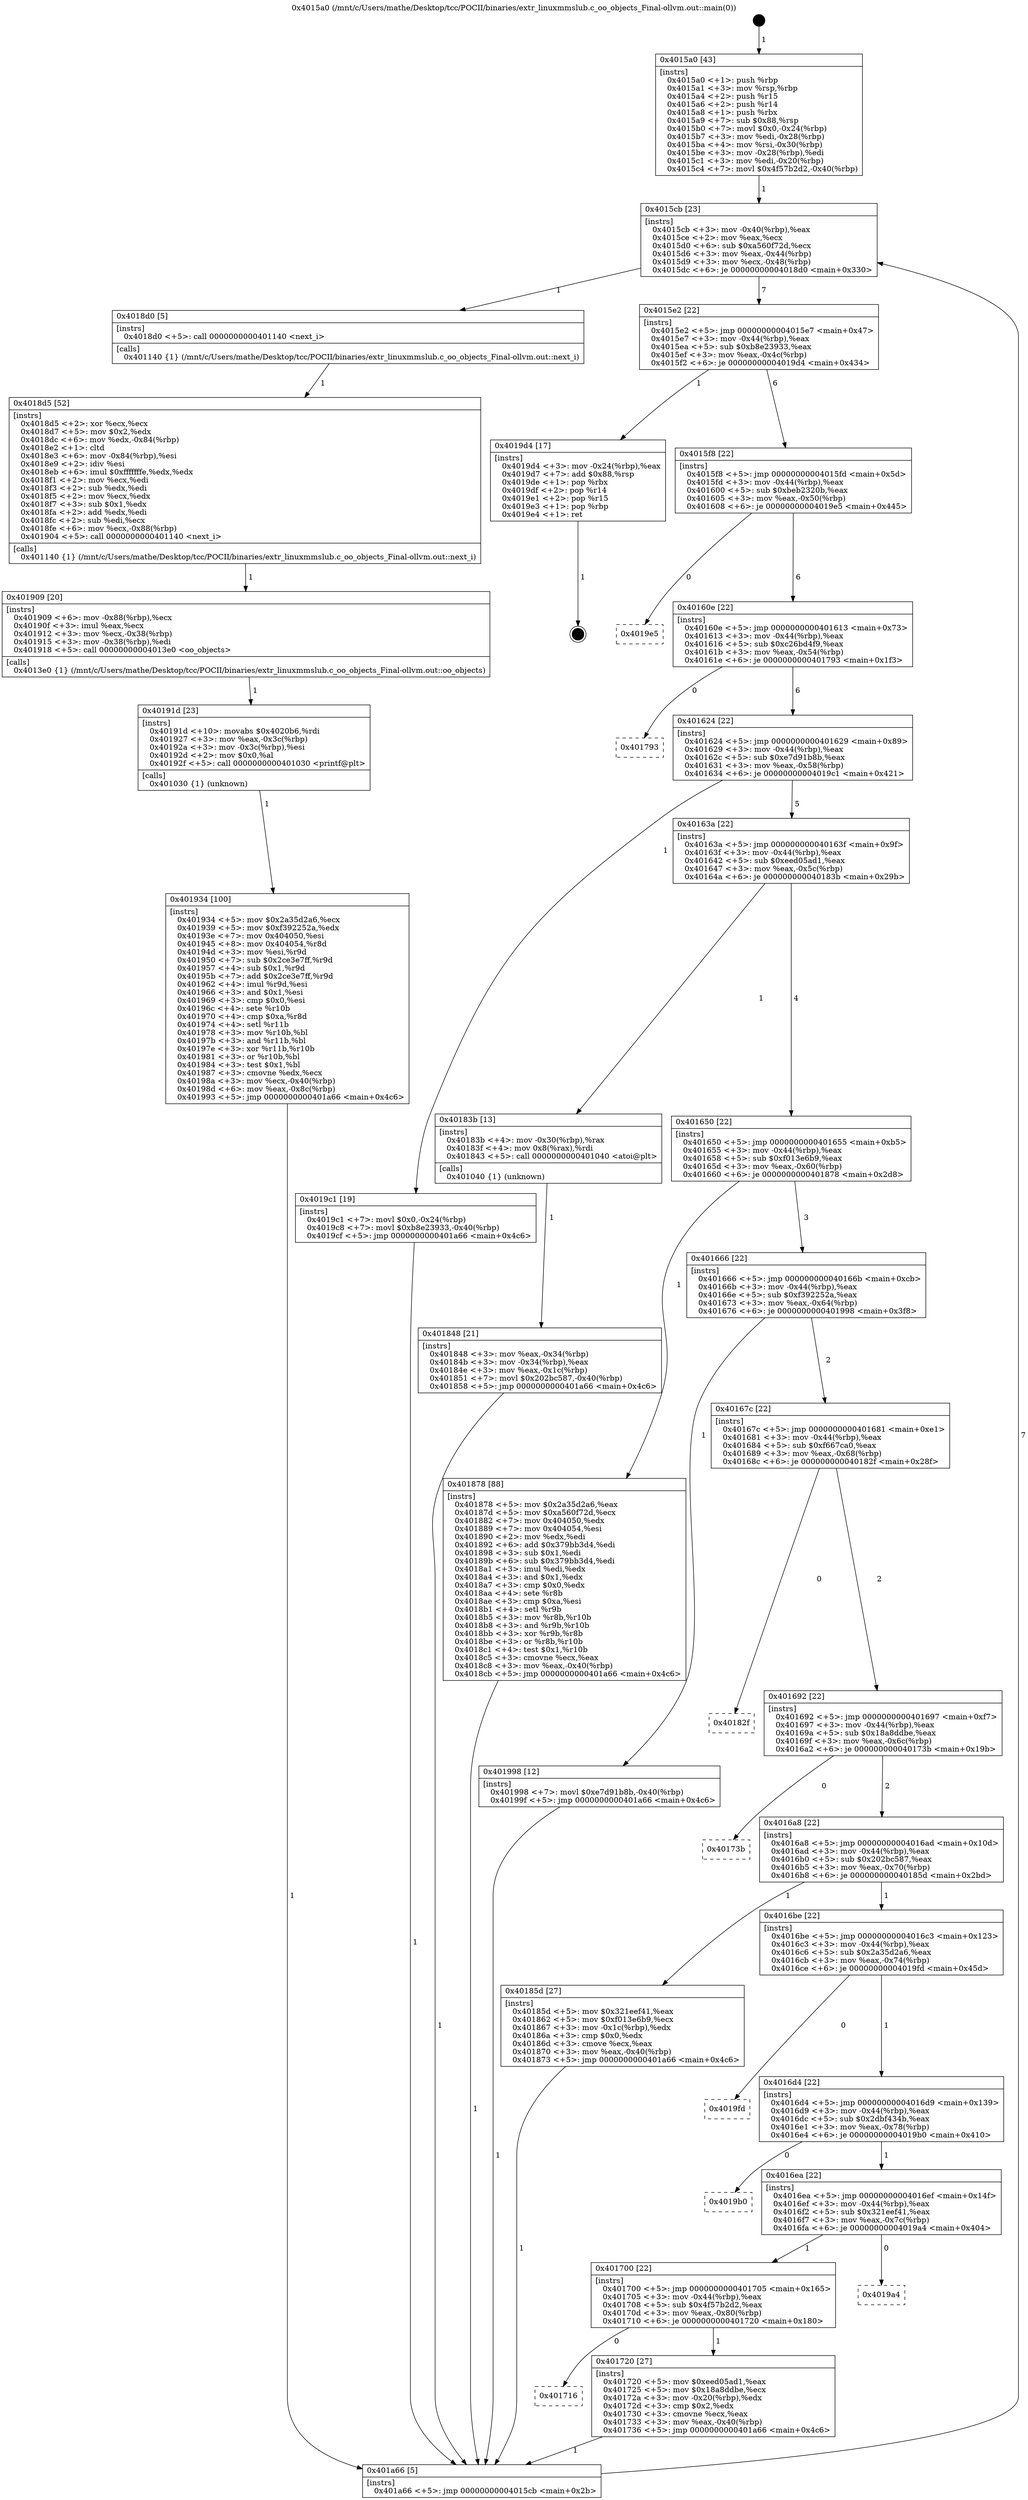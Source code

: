 digraph "0x4015a0" {
  label = "0x4015a0 (/mnt/c/Users/mathe/Desktop/tcc/POCII/binaries/extr_linuxmmslub.c_oo_objects_Final-ollvm.out::main(0))"
  labelloc = "t"
  node[shape=record]

  Entry [label="",width=0.3,height=0.3,shape=circle,fillcolor=black,style=filled]
  "0x4015cb" [label="{
     0x4015cb [23]\l
     | [instrs]\l
     &nbsp;&nbsp;0x4015cb \<+3\>: mov -0x40(%rbp),%eax\l
     &nbsp;&nbsp;0x4015ce \<+2\>: mov %eax,%ecx\l
     &nbsp;&nbsp;0x4015d0 \<+6\>: sub $0xa560f72d,%ecx\l
     &nbsp;&nbsp;0x4015d6 \<+3\>: mov %eax,-0x44(%rbp)\l
     &nbsp;&nbsp;0x4015d9 \<+3\>: mov %ecx,-0x48(%rbp)\l
     &nbsp;&nbsp;0x4015dc \<+6\>: je 00000000004018d0 \<main+0x330\>\l
  }"]
  "0x4018d0" [label="{
     0x4018d0 [5]\l
     | [instrs]\l
     &nbsp;&nbsp;0x4018d0 \<+5\>: call 0000000000401140 \<next_i\>\l
     | [calls]\l
     &nbsp;&nbsp;0x401140 \{1\} (/mnt/c/Users/mathe/Desktop/tcc/POCII/binaries/extr_linuxmmslub.c_oo_objects_Final-ollvm.out::next_i)\l
  }"]
  "0x4015e2" [label="{
     0x4015e2 [22]\l
     | [instrs]\l
     &nbsp;&nbsp;0x4015e2 \<+5\>: jmp 00000000004015e7 \<main+0x47\>\l
     &nbsp;&nbsp;0x4015e7 \<+3\>: mov -0x44(%rbp),%eax\l
     &nbsp;&nbsp;0x4015ea \<+5\>: sub $0xb8e23933,%eax\l
     &nbsp;&nbsp;0x4015ef \<+3\>: mov %eax,-0x4c(%rbp)\l
     &nbsp;&nbsp;0x4015f2 \<+6\>: je 00000000004019d4 \<main+0x434\>\l
  }"]
  Exit [label="",width=0.3,height=0.3,shape=circle,fillcolor=black,style=filled,peripheries=2]
  "0x4019d4" [label="{
     0x4019d4 [17]\l
     | [instrs]\l
     &nbsp;&nbsp;0x4019d4 \<+3\>: mov -0x24(%rbp),%eax\l
     &nbsp;&nbsp;0x4019d7 \<+7\>: add $0x88,%rsp\l
     &nbsp;&nbsp;0x4019de \<+1\>: pop %rbx\l
     &nbsp;&nbsp;0x4019df \<+2\>: pop %r14\l
     &nbsp;&nbsp;0x4019e1 \<+2\>: pop %r15\l
     &nbsp;&nbsp;0x4019e3 \<+1\>: pop %rbp\l
     &nbsp;&nbsp;0x4019e4 \<+1\>: ret\l
  }"]
  "0x4015f8" [label="{
     0x4015f8 [22]\l
     | [instrs]\l
     &nbsp;&nbsp;0x4015f8 \<+5\>: jmp 00000000004015fd \<main+0x5d\>\l
     &nbsp;&nbsp;0x4015fd \<+3\>: mov -0x44(%rbp),%eax\l
     &nbsp;&nbsp;0x401600 \<+5\>: sub $0xbeb2320b,%eax\l
     &nbsp;&nbsp;0x401605 \<+3\>: mov %eax,-0x50(%rbp)\l
     &nbsp;&nbsp;0x401608 \<+6\>: je 00000000004019e5 \<main+0x445\>\l
  }"]
  "0x401934" [label="{
     0x401934 [100]\l
     | [instrs]\l
     &nbsp;&nbsp;0x401934 \<+5\>: mov $0x2a35d2a6,%ecx\l
     &nbsp;&nbsp;0x401939 \<+5\>: mov $0xf392252a,%edx\l
     &nbsp;&nbsp;0x40193e \<+7\>: mov 0x404050,%esi\l
     &nbsp;&nbsp;0x401945 \<+8\>: mov 0x404054,%r8d\l
     &nbsp;&nbsp;0x40194d \<+3\>: mov %esi,%r9d\l
     &nbsp;&nbsp;0x401950 \<+7\>: sub $0x2ce3e7ff,%r9d\l
     &nbsp;&nbsp;0x401957 \<+4\>: sub $0x1,%r9d\l
     &nbsp;&nbsp;0x40195b \<+7\>: add $0x2ce3e7ff,%r9d\l
     &nbsp;&nbsp;0x401962 \<+4\>: imul %r9d,%esi\l
     &nbsp;&nbsp;0x401966 \<+3\>: and $0x1,%esi\l
     &nbsp;&nbsp;0x401969 \<+3\>: cmp $0x0,%esi\l
     &nbsp;&nbsp;0x40196c \<+4\>: sete %r10b\l
     &nbsp;&nbsp;0x401970 \<+4\>: cmp $0xa,%r8d\l
     &nbsp;&nbsp;0x401974 \<+4\>: setl %r11b\l
     &nbsp;&nbsp;0x401978 \<+3\>: mov %r10b,%bl\l
     &nbsp;&nbsp;0x40197b \<+3\>: and %r11b,%bl\l
     &nbsp;&nbsp;0x40197e \<+3\>: xor %r11b,%r10b\l
     &nbsp;&nbsp;0x401981 \<+3\>: or %r10b,%bl\l
     &nbsp;&nbsp;0x401984 \<+3\>: test $0x1,%bl\l
     &nbsp;&nbsp;0x401987 \<+3\>: cmovne %edx,%ecx\l
     &nbsp;&nbsp;0x40198a \<+3\>: mov %ecx,-0x40(%rbp)\l
     &nbsp;&nbsp;0x40198d \<+6\>: mov %eax,-0x8c(%rbp)\l
     &nbsp;&nbsp;0x401993 \<+5\>: jmp 0000000000401a66 \<main+0x4c6\>\l
  }"]
  "0x4019e5" [label="{
     0x4019e5\l
  }", style=dashed]
  "0x40160e" [label="{
     0x40160e [22]\l
     | [instrs]\l
     &nbsp;&nbsp;0x40160e \<+5\>: jmp 0000000000401613 \<main+0x73\>\l
     &nbsp;&nbsp;0x401613 \<+3\>: mov -0x44(%rbp),%eax\l
     &nbsp;&nbsp;0x401616 \<+5\>: sub $0xc26bd4f9,%eax\l
     &nbsp;&nbsp;0x40161b \<+3\>: mov %eax,-0x54(%rbp)\l
     &nbsp;&nbsp;0x40161e \<+6\>: je 0000000000401793 \<main+0x1f3\>\l
  }"]
  "0x40191d" [label="{
     0x40191d [23]\l
     | [instrs]\l
     &nbsp;&nbsp;0x40191d \<+10\>: movabs $0x4020b6,%rdi\l
     &nbsp;&nbsp;0x401927 \<+3\>: mov %eax,-0x3c(%rbp)\l
     &nbsp;&nbsp;0x40192a \<+3\>: mov -0x3c(%rbp),%esi\l
     &nbsp;&nbsp;0x40192d \<+2\>: mov $0x0,%al\l
     &nbsp;&nbsp;0x40192f \<+5\>: call 0000000000401030 \<printf@plt\>\l
     | [calls]\l
     &nbsp;&nbsp;0x401030 \{1\} (unknown)\l
  }"]
  "0x401793" [label="{
     0x401793\l
  }", style=dashed]
  "0x401624" [label="{
     0x401624 [22]\l
     | [instrs]\l
     &nbsp;&nbsp;0x401624 \<+5\>: jmp 0000000000401629 \<main+0x89\>\l
     &nbsp;&nbsp;0x401629 \<+3\>: mov -0x44(%rbp),%eax\l
     &nbsp;&nbsp;0x40162c \<+5\>: sub $0xe7d91b8b,%eax\l
     &nbsp;&nbsp;0x401631 \<+3\>: mov %eax,-0x58(%rbp)\l
     &nbsp;&nbsp;0x401634 \<+6\>: je 00000000004019c1 \<main+0x421\>\l
  }"]
  "0x401909" [label="{
     0x401909 [20]\l
     | [instrs]\l
     &nbsp;&nbsp;0x401909 \<+6\>: mov -0x88(%rbp),%ecx\l
     &nbsp;&nbsp;0x40190f \<+3\>: imul %eax,%ecx\l
     &nbsp;&nbsp;0x401912 \<+3\>: mov %ecx,-0x38(%rbp)\l
     &nbsp;&nbsp;0x401915 \<+3\>: mov -0x38(%rbp),%edi\l
     &nbsp;&nbsp;0x401918 \<+5\>: call 00000000004013e0 \<oo_objects\>\l
     | [calls]\l
     &nbsp;&nbsp;0x4013e0 \{1\} (/mnt/c/Users/mathe/Desktop/tcc/POCII/binaries/extr_linuxmmslub.c_oo_objects_Final-ollvm.out::oo_objects)\l
  }"]
  "0x4019c1" [label="{
     0x4019c1 [19]\l
     | [instrs]\l
     &nbsp;&nbsp;0x4019c1 \<+7\>: movl $0x0,-0x24(%rbp)\l
     &nbsp;&nbsp;0x4019c8 \<+7\>: movl $0xb8e23933,-0x40(%rbp)\l
     &nbsp;&nbsp;0x4019cf \<+5\>: jmp 0000000000401a66 \<main+0x4c6\>\l
  }"]
  "0x40163a" [label="{
     0x40163a [22]\l
     | [instrs]\l
     &nbsp;&nbsp;0x40163a \<+5\>: jmp 000000000040163f \<main+0x9f\>\l
     &nbsp;&nbsp;0x40163f \<+3\>: mov -0x44(%rbp),%eax\l
     &nbsp;&nbsp;0x401642 \<+5\>: sub $0xeed05ad1,%eax\l
     &nbsp;&nbsp;0x401647 \<+3\>: mov %eax,-0x5c(%rbp)\l
     &nbsp;&nbsp;0x40164a \<+6\>: je 000000000040183b \<main+0x29b\>\l
  }"]
  "0x4018d5" [label="{
     0x4018d5 [52]\l
     | [instrs]\l
     &nbsp;&nbsp;0x4018d5 \<+2\>: xor %ecx,%ecx\l
     &nbsp;&nbsp;0x4018d7 \<+5\>: mov $0x2,%edx\l
     &nbsp;&nbsp;0x4018dc \<+6\>: mov %edx,-0x84(%rbp)\l
     &nbsp;&nbsp;0x4018e2 \<+1\>: cltd\l
     &nbsp;&nbsp;0x4018e3 \<+6\>: mov -0x84(%rbp),%esi\l
     &nbsp;&nbsp;0x4018e9 \<+2\>: idiv %esi\l
     &nbsp;&nbsp;0x4018eb \<+6\>: imul $0xfffffffe,%edx,%edx\l
     &nbsp;&nbsp;0x4018f1 \<+2\>: mov %ecx,%edi\l
     &nbsp;&nbsp;0x4018f3 \<+2\>: sub %edx,%edi\l
     &nbsp;&nbsp;0x4018f5 \<+2\>: mov %ecx,%edx\l
     &nbsp;&nbsp;0x4018f7 \<+3\>: sub $0x1,%edx\l
     &nbsp;&nbsp;0x4018fa \<+2\>: add %edx,%edi\l
     &nbsp;&nbsp;0x4018fc \<+2\>: sub %edi,%ecx\l
     &nbsp;&nbsp;0x4018fe \<+6\>: mov %ecx,-0x88(%rbp)\l
     &nbsp;&nbsp;0x401904 \<+5\>: call 0000000000401140 \<next_i\>\l
     | [calls]\l
     &nbsp;&nbsp;0x401140 \{1\} (/mnt/c/Users/mathe/Desktop/tcc/POCII/binaries/extr_linuxmmslub.c_oo_objects_Final-ollvm.out::next_i)\l
  }"]
  "0x40183b" [label="{
     0x40183b [13]\l
     | [instrs]\l
     &nbsp;&nbsp;0x40183b \<+4\>: mov -0x30(%rbp),%rax\l
     &nbsp;&nbsp;0x40183f \<+4\>: mov 0x8(%rax),%rdi\l
     &nbsp;&nbsp;0x401843 \<+5\>: call 0000000000401040 \<atoi@plt\>\l
     | [calls]\l
     &nbsp;&nbsp;0x401040 \{1\} (unknown)\l
  }"]
  "0x401650" [label="{
     0x401650 [22]\l
     | [instrs]\l
     &nbsp;&nbsp;0x401650 \<+5\>: jmp 0000000000401655 \<main+0xb5\>\l
     &nbsp;&nbsp;0x401655 \<+3\>: mov -0x44(%rbp),%eax\l
     &nbsp;&nbsp;0x401658 \<+5\>: sub $0xf013e6b9,%eax\l
     &nbsp;&nbsp;0x40165d \<+3\>: mov %eax,-0x60(%rbp)\l
     &nbsp;&nbsp;0x401660 \<+6\>: je 0000000000401878 \<main+0x2d8\>\l
  }"]
  "0x401848" [label="{
     0x401848 [21]\l
     | [instrs]\l
     &nbsp;&nbsp;0x401848 \<+3\>: mov %eax,-0x34(%rbp)\l
     &nbsp;&nbsp;0x40184b \<+3\>: mov -0x34(%rbp),%eax\l
     &nbsp;&nbsp;0x40184e \<+3\>: mov %eax,-0x1c(%rbp)\l
     &nbsp;&nbsp;0x401851 \<+7\>: movl $0x202bc587,-0x40(%rbp)\l
     &nbsp;&nbsp;0x401858 \<+5\>: jmp 0000000000401a66 \<main+0x4c6\>\l
  }"]
  "0x401878" [label="{
     0x401878 [88]\l
     | [instrs]\l
     &nbsp;&nbsp;0x401878 \<+5\>: mov $0x2a35d2a6,%eax\l
     &nbsp;&nbsp;0x40187d \<+5\>: mov $0xa560f72d,%ecx\l
     &nbsp;&nbsp;0x401882 \<+7\>: mov 0x404050,%edx\l
     &nbsp;&nbsp;0x401889 \<+7\>: mov 0x404054,%esi\l
     &nbsp;&nbsp;0x401890 \<+2\>: mov %edx,%edi\l
     &nbsp;&nbsp;0x401892 \<+6\>: add $0x379bb3d4,%edi\l
     &nbsp;&nbsp;0x401898 \<+3\>: sub $0x1,%edi\l
     &nbsp;&nbsp;0x40189b \<+6\>: sub $0x379bb3d4,%edi\l
     &nbsp;&nbsp;0x4018a1 \<+3\>: imul %edi,%edx\l
     &nbsp;&nbsp;0x4018a4 \<+3\>: and $0x1,%edx\l
     &nbsp;&nbsp;0x4018a7 \<+3\>: cmp $0x0,%edx\l
     &nbsp;&nbsp;0x4018aa \<+4\>: sete %r8b\l
     &nbsp;&nbsp;0x4018ae \<+3\>: cmp $0xa,%esi\l
     &nbsp;&nbsp;0x4018b1 \<+4\>: setl %r9b\l
     &nbsp;&nbsp;0x4018b5 \<+3\>: mov %r8b,%r10b\l
     &nbsp;&nbsp;0x4018b8 \<+3\>: and %r9b,%r10b\l
     &nbsp;&nbsp;0x4018bb \<+3\>: xor %r9b,%r8b\l
     &nbsp;&nbsp;0x4018be \<+3\>: or %r8b,%r10b\l
     &nbsp;&nbsp;0x4018c1 \<+4\>: test $0x1,%r10b\l
     &nbsp;&nbsp;0x4018c5 \<+3\>: cmovne %ecx,%eax\l
     &nbsp;&nbsp;0x4018c8 \<+3\>: mov %eax,-0x40(%rbp)\l
     &nbsp;&nbsp;0x4018cb \<+5\>: jmp 0000000000401a66 \<main+0x4c6\>\l
  }"]
  "0x401666" [label="{
     0x401666 [22]\l
     | [instrs]\l
     &nbsp;&nbsp;0x401666 \<+5\>: jmp 000000000040166b \<main+0xcb\>\l
     &nbsp;&nbsp;0x40166b \<+3\>: mov -0x44(%rbp),%eax\l
     &nbsp;&nbsp;0x40166e \<+5\>: sub $0xf392252a,%eax\l
     &nbsp;&nbsp;0x401673 \<+3\>: mov %eax,-0x64(%rbp)\l
     &nbsp;&nbsp;0x401676 \<+6\>: je 0000000000401998 \<main+0x3f8\>\l
  }"]
  "0x4015a0" [label="{
     0x4015a0 [43]\l
     | [instrs]\l
     &nbsp;&nbsp;0x4015a0 \<+1\>: push %rbp\l
     &nbsp;&nbsp;0x4015a1 \<+3\>: mov %rsp,%rbp\l
     &nbsp;&nbsp;0x4015a4 \<+2\>: push %r15\l
     &nbsp;&nbsp;0x4015a6 \<+2\>: push %r14\l
     &nbsp;&nbsp;0x4015a8 \<+1\>: push %rbx\l
     &nbsp;&nbsp;0x4015a9 \<+7\>: sub $0x88,%rsp\l
     &nbsp;&nbsp;0x4015b0 \<+7\>: movl $0x0,-0x24(%rbp)\l
     &nbsp;&nbsp;0x4015b7 \<+3\>: mov %edi,-0x28(%rbp)\l
     &nbsp;&nbsp;0x4015ba \<+4\>: mov %rsi,-0x30(%rbp)\l
     &nbsp;&nbsp;0x4015be \<+3\>: mov -0x28(%rbp),%edi\l
     &nbsp;&nbsp;0x4015c1 \<+3\>: mov %edi,-0x20(%rbp)\l
     &nbsp;&nbsp;0x4015c4 \<+7\>: movl $0x4f57b2d2,-0x40(%rbp)\l
  }"]
  "0x401998" [label="{
     0x401998 [12]\l
     | [instrs]\l
     &nbsp;&nbsp;0x401998 \<+7\>: movl $0xe7d91b8b,-0x40(%rbp)\l
     &nbsp;&nbsp;0x40199f \<+5\>: jmp 0000000000401a66 \<main+0x4c6\>\l
  }"]
  "0x40167c" [label="{
     0x40167c [22]\l
     | [instrs]\l
     &nbsp;&nbsp;0x40167c \<+5\>: jmp 0000000000401681 \<main+0xe1\>\l
     &nbsp;&nbsp;0x401681 \<+3\>: mov -0x44(%rbp),%eax\l
     &nbsp;&nbsp;0x401684 \<+5\>: sub $0xf667ca0,%eax\l
     &nbsp;&nbsp;0x401689 \<+3\>: mov %eax,-0x68(%rbp)\l
     &nbsp;&nbsp;0x40168c \<+6\>: je 000000000040182f \<main+0x28f\>\l
  }"]
  "0x401a66" [label="{
     0x401a66 [5]\l
     | [instrs]\l
     &nbsp;&nbsp;0x401a66 \<+5\>: jmp 00000000004015cb \<main+0x2b\>\l
  }"]
  "0x40182f" [label="{
     0x40182f\l
  }", style=dashed]
  "0x401692" [label="{
     0x401692 [22]\l
     | [instrs]\l
     &nbsp;&nbsp;0x401692 \<+5\>: jmp 0000000000401697 \<main+0xf7\>\l
     &nbsp;&nbsp;0x401697 \<+3\>: mov -0x44(%rbp),%eax\l
     &nbsp;&nbsp;0x40169a \<+5\>: sub $0x18a8ddbe,%eax\l
     &nbsp;&nbsp;0x40169f \<+3\>: mov %eax,-0x6c(%rbp)\l
     &nbsp;&nbsp;0x4016a2 \<+6\>: je 000000000040173b \<main+0x19b\>\l
  }"]
  "0x401716" [label="{
     0x401716\l
  }", style=dashed]
  "0x40173b" [label="{
     0x40173b\l
  }", style=dashed]
  "0x4016a8" [label="{
     0x4016a8 [22]\l
     | [instrs]\l
     &nbsp;&nbsp;0x4016a8 \<+5\>: jmp 00000000004016ad \<main+0x10d\>\l
     &nbsp;&nbsp;0x4016ad \<+3\>: mov -0x44(%rbp),%eax\l
     &nbsp;&nbsp;0x4016b0 \<+5\>: sub $0x202bc587,%eax\l
     &nbsp;&nbsp;0x4016b5 \<+3\>: mov %eax,-0x70(%rbp)\l
     &nbsp;&nbsp;0x4016b8 \<+6\>: je 000000000040185d \<main+0x2bd\>\l
  }"]
  "0x401720" [label="{
     0x401720 [27]\l
     | [instrs]\l
     &nbsp;&nbsp;0x401720 \<+5\>: mov $0xeed05ad1,%eax\l
     &nbsp;&nbsp;0x401725 \<+5\>: mov $0x18a8ddbe,%ecx\l
     &nbsp;&nbsp;0x40172a \<+3\>: mov -0x20(%rbp),%edx\l
     &nbsp;&nbsp;0x40172d \<+3\>: cmp $0x2,%edx\l
     &nbsp;&nbsp;0x401730 \<+3\>: cmovne %ecx,%eax\l
     &nbsp;&nbsp;0x401733 \<+3\>: mov %eax,-0x40(%rbp)\l
     &nbsp;&nbsp;0x401736 \<+5\>: jmp 0000000000401a66 \<main+0x4c6\>\l
  }"]
  "0x40185d" [label="{
     0x40185d [27]\l
     | [instrs]\l
     &nbsp;&nbsp;0x40185d \<+5\>: mov $0x321eef41,%eax\l
     &nbsp;&nbsp;0x401862 \<+5\>: mov $0xf013e6b9,%ecx\l
     &nbsp;&nbsp;0x401867 \<+3\>: mov -0x1c(%rbp),%edx\l
     &nbsp;&nbsp;0x40186a \<+3\>: cmp $0x0,%edx\l
     &nbsp;&nbsp;0x40186d \<+3\>: cmove %ecx,%eax\l
     &nbsp;&nbsp;0x401870 \<+3\>: mov %eax,-0x40(%rbp)\l
     &nbsp;&nbsp;0x401873 \<+5\>: jmp 0000000000401a66 \<main+0x4c6\>\l
  }"]
  "0x4016be" [label="{
     0x4016be [22]\l
     | [instrs]\l
     &nbsp;&nbsp;0x4016be \<+5\>: jmp 00000000004016c3 \<main+0x123\>\l
     &nbsp;&nbsp;0x4016c3 \<+3\>: mov -0x44(%rbp),%eax\l
     &nbsp;&nbsp;0x4016c6 \<+5\>: sub $0x2a35d2a6,%eax\l
     &nbsp;&nbsp;0x4016cb \<+3\>: mov %eax,-0x74(%rbp)\l
     &nbsp;&nbsp;0x4016ce \<+6\>: je 00000000004019fd \<main+0x45d\>\l
  }"]
  "0x401700" [label="{
     0x401700 [22]\l
     | [instrs]\l
     &nbsp;&nbsp;0x401700 \<+5\>: jmp 0000000000401705 \<main+0x165\>\l
     &nbsp;&nbsp;0x401705 \<+3\>: mov -0x44(%rbp),%eax\l
     &nbsp;&nbsp;0x401708 \<+5\>: sub $0x4f57b2d2,%eax\l
     &nbsp;&nbsp;0x40170d \<+3\>: mov %eax,-0x80(%rbp)\l
     &nbsp;&nbsp;0x401710 \<+6\>: je 0000000000401720 \<main+0x180\>\l
  }"]
  "0x4019fd" [label="{
     0x4019fd\l
  }", style=dashed]
  "0x4016d4" [label="{
     0x4016d4 [22]\l
     | [instrs]\l
     &nbsp;&nbsp;0x4016d4 \<+5\>: jmp 00000000004016d9 \<main+0x139\>\l
     &nbsp;&nbsp;0x4016d9 \<+3\>: mov -0x44(%rbp),%eax\l
     &nbsp;&nbsp;0x4016dc \<+5\>: sub $0x2dbf434b,%eax\l
     &nbsp;&nbsp;0x4016e1 \<+3\>: mov %eax,-0x78(%rbp)\l
     &nbsp;&nbsp;0x4016e4 \<+6\>: je 00000000004019b0 \<main+0x410\>\l
  }"]
  "0x4019a4" [label="{
     0x4019a4\l
  }", style=dashed]
  "0x4019b0" [label="{
     0x4019b0\l
  }", style=dashed]
  "0x4016ea" [label="{
     0x4016ea [22]\l
     | [instrs]\l
     &nbsp;&nbsp;0x4016ea \<+5\>: jmp 00000000004016ef \<main+0x14f\>\l
     &nbsp;&nbsp;0x4016ef \<+3\>: mov -0x44(%rbp),%eax\l
     &nbsp;&nbsp;0x4016f2 \<+5\>: sub $0x321eef41,%eax\l
     &nbsp;&nbsp;0x4016f7 \<+3\>: mov %eax,-0x7c(%rbp)\l
     &nbsp;&nbsp;0x4016fa \<+6\>: je 00000000004019a4 \<main+0x404\>\l
  }"]
  Entry -> "0x4015a0" [label=" 1"]
  "0x4015cb" -> "0x4018d0" [label=" 1"]
  "0x4015cb" -> "0x4015e2" [label=" 7"]
  "0x4019d4" -> Exit [label=" 1"]
  "0x4015e2" -> "0x4019d4" [label=" 1"]
  "0x4015e2" -> "0x4015f8" [label=" 6"]
  "0x4019c1" -> "0x401a66" [label=" 1"]
  "0x4015f8" -> "0x4019e5" [label=" 0"]
  "0x4015f8" -> "0x40160e" [label=" 6"]
  "0x401998" -> "0x401a66" [label=" 1"]
  "0x40160e" -> "0x401793" [label=" 0"]
  "0x40160e" -> "0x401624" [label=" 6"]
  "0x401934" -> "0x401a66" [label=" 1"]
  "0x401624" -> "0x4019c1" [label=" 1"]
  "0x401624" -> "0x40163a" [label=" 5"]
  "0x40191d" -> "0x401934" [label=" 1"]
  "0x40163a" -> "0x40183b" [label=" 1"]
  "0x40163a" -> "0x401650" [label=" 4"]
  "0x401909" -> "0x40191d" [label=" 1"]
  "0x401650" -> "0x401878" [label=" 1"]
  "0x401650" -> "0x401666" [label=" 3"]
  "0x4018d5" -> "0x401909" [label=" 1"]
  "0x401666" -> "0x401998" [label=" 1"]
  "0x401666" -> "0x40167c" [label=" 2"]
  "0x4018d0" -> "0x4018d5" [label=" 1"]
  "0x40167c" -> "0x40182f" [label=" 0"]
  "0x40167c" -> "0x401692" [label=" 2"]
  "0x401878" -> "0x401a66" [label=" 1"]
  "0x401692" -> "0x40173b" [label=" 0"]
  "0x401692" -> "0x4016a8" [label=" 2"]
  "0x40185d" -> "0x401a66" [label=" 1"]
  "0x4016a8" -> "0x40185d" [label=" 1"]
  "0x4016a8" -> "0x4016be" [label=" 1"]
  "0x401848" -> "0x401a66" [label=" 1"]
  "0x4016be" -> "0x4019fd" [label=" 0"]
  "0x4016be" -> "0x4016d4" [label=" 1"]
  "0x401a66" -> "0x4015cb" [label=" 7"]
  "0x4016d4" -> "0x4019b0" [label=" 0"]
  "0x4016d4" -> "0x4016ea" [label=" 1"]
  "0x4015a0" -> "0x4015cb" [label=" 1"]
  "0x4016ea" -> "0x4019a4" [label=" 0"]
  "0x4016ea" -> "0x401700" [label=" 1"]
  "0x40183b" -> "0x401848" [label=" 1"]
  "0x401700" -> "0x401720" [label=" 1"]
  "0x401700" -> "0x401716" [label=" 0"]
  "0x401720" -> "0x401a66" [label=" 1"]
}
